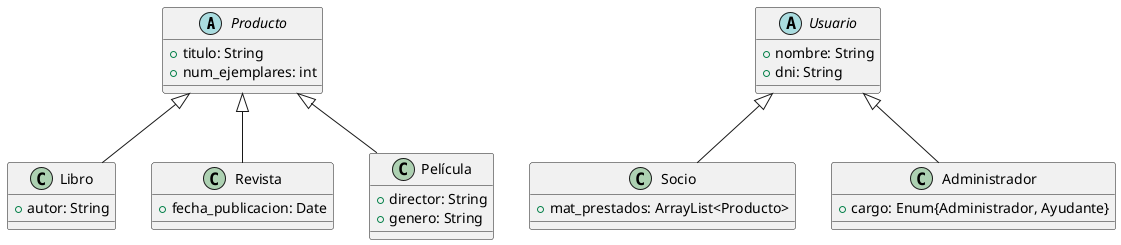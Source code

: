 @startuml
abstract class Producto {
  +titulo: String
  +num_ejemplares: int
}

class Libro{
  +autor: String
}

class Revista{
  +fecha_publicacion: Date
}

class Película{
  +director: String
  +genero: String
}   

Producto <|-- Libro
Producto <|-- Revista
Producto <|-- Película

abstract class Usuario {
  +nombre: String
  +dni: String
}

class Socio{
  +mat_prestados: ArrayList<Producto>
}

class Administrador{
  +cargo: Enum{Administrador, Ayudante}
} 

Usuario <|-- Socio
Usuario <|-- Administrador
@enduml